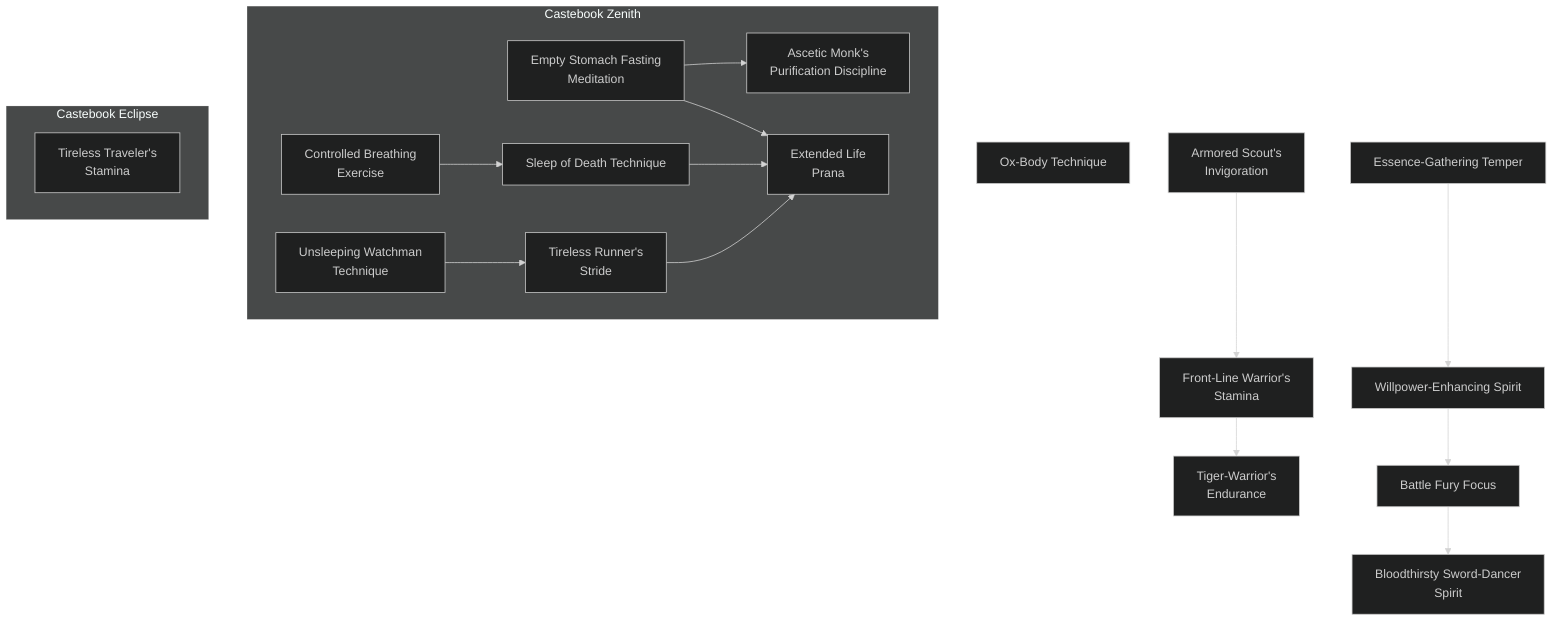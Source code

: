 ---
config:
  theme: dark
---

flowchart TD

    ox_body_technique[Ox-Body Technique]
    click ox_body_technique callback "
        Ox-Body Technique<br>
        <br>
        Cost: None<br>
        Duration: Permanent<br>
        Type: Special<br>
        Minimum Endurance: Varies<br>
        Minimum Essence: 1<br>
        Prerequisite Charms: None<br>
        <br>
        The bodies of the Exalted are far more durable than
        those of mere mortals. To help simulate this, an Exalted may
        buy extra health levels as if they were a Charm. A player may
        purchase this Charm up to once per dot of the Endurance
        Ability his character possesses. Each Ox-Body Technique
        Charm purchased can provide one of the following, at the
        player's option, determined at the time of purchase:<br>
        • One -0 health level<br>
        • Two -1 health levels<br>
        • One -1 health level and two -2 health levels<br>
        "

    armored_scouts_invigoration[Armored Scout's<br>Invigoration]
    click armored_scouts_invigoration callback "
        Armored Scout's Invigoration<br>
        <br>
        Cost: 5 motes<br>
        Duration: One day<br>
        Type: Simple<br>
        Minimum Endurance: 2<br>
        Minimum Essence: 2<br>
        Prerequisite Charms: None<br>
        <br>
        The Exalted causes her anima to encompass her gear as
        well as her person, and she adapts perfectly to wearing her
        armor, even in conditions of brutal heat or freezing cold. This
        Charm reduces the fatigue value and mobility penalty of the
        character's armor by one each. A fatigue value of zero means
        that the character need never roll to see if he becomes fatigued
        from wearing the armor. This Charm cannot reduce a
        character's mobility penalty or fatigue value below zero.
        "

    front_line_warriors_stamina[Front-Line Warrior's<br>Stamina]
    armored_scouts_invigoration --> front_line_warriors_stamina
    click front_line_warriors_stamina callback "
        Front-Line Warrior's Stamina<br>
        <br>
        Cost: 10 motes<br>
        Duration: One day<br>
        Type: Simple<br>
        Minimum Endurance: 3<br>
        Minimum Essence: 1<br>
        Prerequisite Charms: Armored Scout's Invigoration<br>
        <br>
        This Charm is a more powerful version of the Armored
        Scout's Invigoration. This Charm reduces the fatigue value and
        mobility penalty of the character's armor by two each. A fatigue
        value of zero means that the character need never roll to see if he
        becomes fatigued from wearing the armor. This Charm cannot
        reduce a character's mobility penalty or fatigue value below zero.
        "

    tiger_warriors_endurance[Tiger-Warrior's<br>Endurance]
    front_line_warriors_stamina --> tiger_warriors_endurance
    click tiger_warriors_endurance callback "
        Tiger Warrior's Endurance<br>
        <br>
        Cost: 15 motes<br>
        Duration: One day<br>
        Type: Simple<br>
        Minimum Endurance: 4<br>
        Minimum Essence: 2<br>
        Prerequisite Charms: Front-Line Warrior's Stamina<br>
        <br>
        The most powerful of the armor Charms, Tiger-Warrior's
        Endurance reduces the fatigue value and mobility penalty of
        the character's armor by three each. A fatigue value of zero
        means that the character need never roll to see if he becomes
        fatigued from wearing the armor. This Charm cannot reduce
        a character's mobility penalty or fatigue value below zero.
        "

    essence_gathering_temper[Essence-Gathering Temper]
    click essence_gathering_temper callback "
        Essence-Gathering Temper<br>
        <br>
        Cost: 1 mote<br>
        Duration: Instant<br>
        Type: Reflexive<br>
        Minimum Endurance: 1<br>
        Minimum Essence: 2<br>
        Prerequisite Charms: None<br>
        Many Exalted learn to tap the wellsprings of Essence
        that are pain and rage. A character who knows this Charm
        may activate it whenever he is hit in combat. For every point
        of damage he takes before soak is applied, his player may roll
        one die. Each success on this roll causes the character to gain
        a mote of Essence. A character cannot gain more Essence
        from any given attack than his Stamina score.
        "

    willpower_enhancing_spirit[Willpower-Enhancing Spirit]
    essence_gathering_temper --> willpower_enhancing_spirit
    click willpower_enhancing_spirit callback "
        Willpower-Enhancing Spirit<br>
        <br>
        Cost: 3 motes<br>
        Duration: Instant<br>
        Type: Reflexive<br>
        Minimum Endurance: 3<br>
        Minimum Essence: 2<br>
        Prerequisite Charms: Essence-Gathering Temper<br>
        <br>
        With this Charm, the character does not simply tap her
        inner rage and pain to refill her Essence pool, but internalizes it
        to gain true inner strength. The Exalted's player may roll one die
        for each health level of damage the character takes when hit in
        combat (that is, damage successes rolled after the character's soak
        is applied). Each success on this roll causes the Exalted to regain
        a point of temporary Willpower. A character using this Charm
        may not raise her temporary Willpower over its permanent value.
        "

    battle_fury_focus[Battle Fury Focus]
    willpower_enhancing_spirit --> battle_fury_focus
    click battle_fury_focus callback "
        Battle Fury Focus<br>
        <br>
        Cost: 5 motes<br>
        Duration: One scene<br>
        Type: Simple<br>
        Minimum Endurance: 3<br>
        Minimum Essence: 2<br>
        Prerequisite Charms: Willpower-Enhancing Spirit<br>
        <br>
        Through the use of this Charm, the character taps his
        inner rage, not to replenish his stores of Essence, but in
        conjunction with them. He channels his anger and infuses it
        with primal magic, making him capable of superhuman feats.<br>
        For the duration of the scene, the character has + 1 die to
        all pools related to combat and subtracts -1 from all wound
        penalties. However, the character must either be engaged in
        combat or attempting to become so engaged. He can attack
        at range and differentiate friend from foe, but his player must
        make a Willpower roll for him to utter sentences of more than
        a few words, move away from the enemy or perform a complex
        action, such as retrieving a small object from a pack. Failure
        means the character simply chooses to ignore whatever the
        action is in favor of attacking or readying himself to attack.
        Success means the character can do whatever it was he
        wished, but the Battle Fury Focus immediately ends, with the
        dice pool bonus dissipating and wound penalties returning.
        The bonus vanishes, and the penalties return starting with
        the action that broke the Battle Fury Focus.
        "

    bloodthirsty_sword_dancer_spirit[Bloodthirsty Sword-Dancer<br>Spirit]
    battle_fury_focus --> bloodthirsty_sword_dancer_spirit
    click bloodthirsty_sword_dancer_spirit callback "
        Bloodthirsty Sword-Dancer Spirit<br>
        <br>
        Cost: 10 motes, 1 Willpower<br>
        Duration: One scene<br>
        Type: Simple<br>
        Minimum Endurance: 4<br>
        Minimum Essence: 2<br>
        Prerequisite Charms: Battle Fury Focus<br>
        <br>
        The battle-trance engendered by Bloodthirsty Sword-Dancer
        Spirit is similar to that of Battle Fury Focus, but greater
        in all ways. While in effect, the character is at +3 to all dice
        pools and suffers no wound penalties. However, her awareness
        of the world around her narrows to little more than a
        narrow red tunnel with things that must die at the far end. The
        character cannot use ranged weapons, cannot speak coherently,
        cannot retreat and cannot choose to fight another foe
        until the one she is attacking is definitively dead. She may
        only attack or move toward the nearest foe via the most direct
        route. A character under the effect of Bloodthirsty Sword-Dancer
        Spirit may opt to die where she stands (for example,
        when holding a gate or bridge against tremendous odds) and,
        in this case, need not move toward the next enemy.<br>
        The character may have difficulty telling friend from
        foe if they are dressed similarly but will generally not attack
        close friends, relatives or lovers unless they attempt to get
        between her and her target or otherwise restrain her.<br>
        Bloodthirsty Sword-Dancer Spirit lasts until the character
        can no longer locate an enemy to kill.<br>
        If the character wishes to leave the state earlier, her
        player may make a Willpower roll to snap the character out
        of it. The Willpower roll is normally difficulty 3, but it is made
        at normal difficulty if there is a loved one or friend attempting
        to restrain the character. Unfortunately, in the event that the
        roll fails when a loved one is attempting to calm the character
        down, she is almost certain to lash out at the unrecognizable
        blur obstructing her from slaying her target.
        "

    subgraph Castebook Zenith
        empty_stomach_fasting_meditation[Empty Stomach Fasting<br>Meditation]
        click empty_stomach_fasting_meditation callback "
            Empty Stomach Fasting Meditation<br>
            <br>
            Cost: 1 mote<br>
            Duration: One day<br>
            Type: Simple<br>
            Minimum Endurance: 1<br>
            Minimum Essence: 1<br>
            Prerequisite Charms: None<br>
            <br>
            The constitutions of Exalted are far more resilient
            than those of mere mortals, yet even the Chosen must
            eat. Through the use of this Charm, an Exalted may
            eliminate her need to eat for a single day. Activation of
            this Charm takes the normal investment of Essence and
            meditation for one-quarter hour. Use of this Charm
            does not alleviate the need to drink water. The Charm
            may be used for up to 40 days in a row without penalty.
            Afterward, the Chosen must eat and drink normally for
            three days in a row. This Charm will not work again
            until the Chosen has so eaten.
            "

        ascetic_monks_purification_discipline[Ascetic Monk's<br>Purification Discipline]
        empty_stomach_fasting_meditation --> ascetic_monks_purification_discipline
        click ascetic_monks_purification_discipline callback "
            Ascetic Monk's Purification Discipline<br>
            <br>
            Cost: 10 motes<br>
            Duration: Three days<br>
            Type: Simple<br>
            Minimum Endurance: 3<br>
            Minimum Essence: 3<br>
            Prerequisite Charms: Empty Stomach Fasting Meditation<br>
            <br>
            In the harsh conditions of the wilderness, even fresh
            water can be hard to come by. The Exalted who has
            mastered this Charm can go without food and water for
            three days. Activation of this Charm takes the normal
            investment of Essence and meditation for a full hour. The
            Exalt must eat and drink normally for at least one day
            before this Charm can be used again.
            "

        controlled_breathing_exercise[Controlled Breathing<br>Exercise]
        click controlled_breathing_exercise callback "
            Controlled Breathing Exercise<br>
            <br>
            Cost: 5 motes<br>
            Duration: One scene<br>
            Type: Simple<br>
            Minimum Endurance: 2<br>
            Minimum Essence: 2<br>
            Prerequisite Charms: None<br>
            <br>
            The Exalted uses Essence to reduce his need for
            breathing. Once the Charm is activated, the Chosen need
            not breath until the scene is over, as long as he does nor
            speak and only attempts simple actions. Each turn the
            Exalted attempts a complicated action, including combat,
            he must make a reflexive Stamina + Endurance roll to
            avoid breathing. Obviously, this Charm is of great use in
            poisoned environments.
            "

        sleep_of_death_technique[Sleep of Death Technique]
        controlled_breathing_exercise --> sleep_of_death_technique
        click sleep_of_death_technique callback "
            Sleep of Death Technique<br>
            <br>
            Cost: 15 motes<br>
            Duration: Special<br>
            Type: Simple<br>
            Minimum Endurance: 4<br>
            Minimum Essence: 4<br>
            Prerequisite Charms: Controlled Breathing Exercise<br>
            <br>
            Through the use of this Charm, an Exalted can give
            the illusion of death. Her heartbeat slows to
            imperceptibility, and she does not breath. To every mortal
            inspection, the Chosen is dead. The Exalted can remain in
            this state for as long as she chooses, but the Charm does not
            remove the need to eat or drink, putting a practical limit
            on its use without the invocation of additional Charms.
            "

        unsleeping_watchman_technique[Unsleeping Watchman<br>Technique]
        click unsleeping_watchman_technique callback "
            Unsleeping Watchman Technique<br>
            <br>
            Cost: 5 motes<br>
            Duration: One night<br>
            Type: Simple<br>
            Minimum Endurance: 2<br>
            Minimum Essence: 2<br>
            Prerequisite Charms: None<br>
            <br>
            Even the most careful of Exalted must sleep sometime,
            and it is when they sleep that they are most vulnerable.
            The use of this Charm replaces the need for a night's sleep
            with spent Essence, allowing the Exalt to act without
            penalty both day and night. There is no limitation on the
            number of concurrent days on which the Charm may be
            used. However, each night that Unsleeping Watchman
            Technique is invoked is a night without dreaming. After
            a number of consecutive days equal to the Chosen's
            Stamina + Endurance, the Exalted will begin to experience
            waking dreams, seeing and hearing weird, seemingly
            disconnected objects and sounds. Mechanically, the distraction
            of these hallucinations will cause the character to
            suffer a one die penalty on all checks. This penalty increases
            by one day for each additional period of (Stamina
            + Endurance) consecutive days.
            "

        tireless_runners_stride[Tireless Runner's<br>Stride]
        unsleeping_watchman_technique --> tireless_runners_stride
        click tireless_runners_stride callback "
            Tireless Runner's Stride<br>
            <br>
            Cost: 10 motes<br>
            Duration: Special<br>
            Type: Simple<br>
            Minimum Endurance: 3<br>
            Minimum Essence: 3<br>
            Prerequisite Charms: Unsleeping Watchman Technique<br>
            <br>
            An Exalted with Tireless Runner's Stride can run for
            an extended period to complete her tasks. The Chosen
            must have a specific target in mind when invoking the
            Charm and must invest the Essence as normal. Afterward,
            the Exalted can run without ceasing until her goal is
            reached. She needs no sleep, nor does she need to perform
            bodily functions. If a sufficient supply of food and water is
            carried, the Exalted may eat and drink without stopping or
            slowing her running speed. Her pace is tripled by the
            investiture of Essence and by the lack of need to stop. If the
            Exalted stops running, the Charm ends. This running
            prevents the Exalt from regaining Essence naturally, just
            like any other strenuous exercise. The Exalted must clearly
            know the location she seeks to properly invoke this Charm.
            "

        extended_life_prana[Extended Life<br>Prana]
        tireless_runners_stride --> extended_life_prana
        empty_stomach_fasting_meditation --> extended_life_prana
        sleep_of_death_technique --> extended_life_prana
        click extended_life_prana callback "
            Extended Life Prana<br>
            <br>
            Cost: None<br>
            Duration: Permanent<br>
            Type: Special<br>
            Minimum Endurance: 7<br>
            Minimum Essence: 7<br>
            Prerequisite Charms: Empty Stomach Fasting Meditation, Sleep of Death Technique, Tireless Runner's Stride<br>
            <br>
            The Exalted who masters this Charm has his natural life
            extended many times, staving off the reaper with his righteousness.
            While the typical Solar Exalted lives for 2,000 to
            3,000 years, this Charm extends his life to 5,000 to 7,000
            years. The possessor of this Charm shows no sign of aging or
            degradation of health until his very last days walking Creation.
            This Charm offers no protection from damage or
            disease, it merely extends the lifespan of the Chosen. In
            addition to the prerequisites listed above, the Exalted must
            have a rating of at least three in all of his Virtues.
            "
    end

    subgraph Castebook Eclipse
        tireless_travelers_stamina[Tireless Traveler's<br>Stamina]
        click tireless_travelers_stamina callback "
            Tireless Traveler's Stamina<br>
            <br>
            Cost: 5 motes<br>
            Duration: One day<br>
            Type: Simple<br>
            Minimum Endurance: 2<br>
            Minimum Essence: 1<br>
            Prerequisite Charms: None<br>
            <br>
            The character using this Charm infuses his body
            with Essence, allowing him to travel for an entire day
            without becoming fatigued or needing rest, provided
            that he maintains a reasonably steady pace (the char-
            acter cannot run, that requires the Tireless Runner's
            Stride Charm from Caste Book: Zenith, p. 72). A
            character using this Charm could walk or ride at a
            steady pace for an entire day without becoming fatigued,
            footsore or saddlesore. The character must still
            eat and drink and is subject to the effects of the
            environment (like extreme heat or cold), and the
            Charm does not prevent an Exalt's mount from tiring.
            Still, characters using this Charm can cover consider-
            able distance in a fairly short time and arrive at their
            destination as fresh as when they left.<br>
            (This Charm can be used as an alternate prerequisite
            to the Tireless Runner's Stride Charm from
            Caste Book: Zenith.)
            "
    end